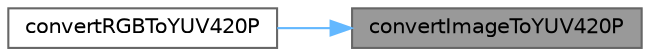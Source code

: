 digraph "convertImageToYUV420P"
{
 // LATEX_PDF_SIZE
  bgcolor="transparent";
  edge [fontname=Helvetica,fontsize=10,labelfontname=Helvetica,labelfontsize=10];
  node [fontname=Helvetica,fontsize=10,shape=box,height=0.2,width=0.4];
  rankdir="RL";
  Node1 [id="Node000001",label="convertImageToYUV420P",height=0.2,width=0.4,color="gray40", fillcolor="grey60", style="filled", fontcolor="black",tooltip="转换 QImage 到 YUV420P。"];
  Node1 -> Node2 [id="edge1_Node000001_Node000002",dir="back",color="steelblue1",style="solid",tooltip=" "];
  Node2 [id="Node000002",label="convertRGBToYUV420P",height=0.2,width=0.4,color="grey40", fillcolor="white", style="filled",URL="$common_8cpp.html#ac276f3c81c6b3187d95f504501b0806d",tooltip="转换 RGB888 到 YUV420P。"];
}
